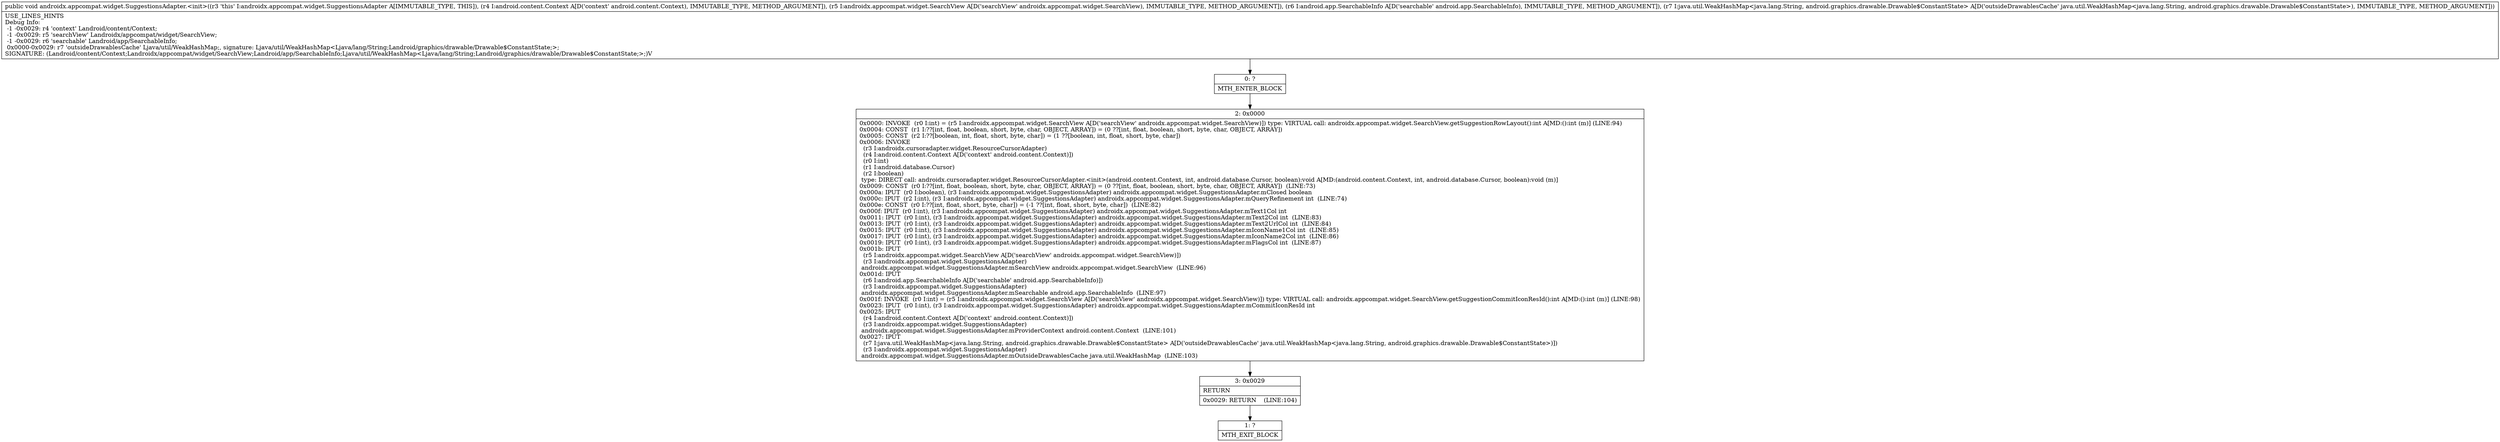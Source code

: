 digraph "CFG forandroidx.appcompat.widget.SuggestionsAdapter.\<init\>(Landroid\/content\/Context;Landroidx\/appcompat\/widget\/SearchView;Landroid\/app\/SearchableInfo;Ljava\/util\/WeakHashMap;)V" {
Node_0 [shape=record,label="{0\:\ ?|MTH_ENTER_BLOCK\l}"];
Node_2 [shape=record,label="{2\:\ 0x0000|0x0000: INVOKE  (r0 I:int) = (r5 I:androidx.appcompat.widget.SearchView A[D('searchView' androidx.appcompat.widget.SearchView)]) type: VIRTUAL call: androidx.appcompat.widget.SearchView.getSuggestionRowLayout():int A[MD:():int (m)] (LINE:94)\l0x0004: CONST  (r1 I:??[int, float, boolean, short, byte, char, OBJECT, ARRAY]) = (0 ??[int, float, boolean, short, byte, char, OBJECT, ARRAY]) \l0x0005: CONST  (r2 I:??[boolean, int, float, short, byte, char]) = (1 ??[boolean, int, float, short, byte, char]) \l0x0006: INVOKE  \l  (r3 I:androidx.cursoradapter.widget.ResourceCursorAdapter)\l  (r4 I:android.content.Context A[D('context' android.content.Context)])\l  (r0 I:int)\l  (r1 I:android.database.Cursor)\l  (r2 I:boolean)\l type: DIRECT call: androidx.cursoradapter.widget.ResourceCursorAdapter.\<init\>(android.content.Context, int, android.database.Cursor, boolean):void A[MD:(android.content.Context, int, android.database.Cursor, boolean):void (m)]\l0x0009: CONST  (r0 I:??[int, float, boolean, short, byte, char, OBJECT, ARRAY]) = (0 ??[int, float, boolean, short, byte, char, OBJECT, ARRAY])  (LINE:73)\l0x000a: IPUT  (r0 I:boolean), (r3 I:androidx.appcompat.widget.SuggestionsAdapter) androidx.appcompat.widget.SuggestionsAdapter.mClosed boolean \l0x000c: IPUT  (r2 I:int), (r3 I:androidx.appcompat.widget.SuggestionsAdapter) androidx.appcompat.widget.SuggestionsAdapter.mQueryRefinement int  (LINE:74)\l0x000e: CONST  (r0 I:??[int, float, short, byte, char]) = (\-1 ??[int, float, short, byte, char])  (LINE:82)\l0x000f: IPUT  (r0 I:int), (r3 I:androidx.appcompat.widget.SuggestionsAdapter) androidx.appcompat.widget.SuggestionsAdapter.mText1Col int \l0x0011: IPUT  (r0 I:int), (r3 I:androidx.appcompat.widget.SuggestionsAdapter) androidx.appcompat.widget.SuggestionsAdapter.mText2Col int  (LINE:83)\l0x0013: IPUT  (r0 I:int), (r3 I:androidx.appcompat.widget.SuggestionsAdapter) androidx.appcompat.widget.SuggestionsAdapter.mText2UrlCol int  (LINE:84)\l0x0015: IPUT  (r0 I:int), (r3 I:androidx.appcompat.widget.SuggestionsAdapter) androidx.appcompat.widget.SuggestionsAdapter.mIconName1Col int  (LINE:85)\l0x0017: IPUT  (r0 I:int), (r3 I:androidx.appcompat.widget.SuggestionsAdapter) androidx.appcompat.widget.SuggestionsAdapter.mIconName2Col int  (LINE:86)\l0x0019: IPUT  (r0 I:int), (r3 I:androidx.appcompat.widget.SuggestionsAdapter) androidx.appcompat.widget.SuggestionsAdapter.mFlagsCol int  (LINE:87)\l0x001b: IPUT  \l  (r5 I:androidx.appcompat.widget.SearchView A[D('searchView' androidx.appcompat.widget.SearchView)])\l  (r3 I:androidx.appcompat.widget.SuggestionsAdapter)\l androidx.appcompat.widget.SuggestionsAdapter.mSearchView androidx.appcompat.widget.SearchView  (LINE:96)\l0x001d: IPUT  \l  (r6 I:android.app.SearchableInfo A[D('searchable' android.app.SearchableInfo)])\l  (r3 I:androidx.appcompat.widget.SuggestionsAdapter)\l androidx.appcompat.widget.SuggestionsAdapter.mSearchable android.app.SearchableInfo  (LINE:97)\l0x001f: INVOKE  (r0 I:int) = (r5 I:androidx.appcompat.widget.SearchView A[D('searchView' androidx.appcompat.widget.SearchView)]) type: VIRTUAL call: androidx.appcompat.widget.SearchView.getSuggestionCommitIconResId():int A[MD:():int (m)] (LINE:98)\l0x0023: IPUT  (r0 I:int), (r3 I:androidx.appcompat.widget.SuggestionsAdapter) androidx.appcompat.widget.SuggestionsAdapter.mCommitIconResId int \l0x0025: IPUT  \l  (r4 I:android.content.Context A[D('context' android.content.Context)])\l  (r3 I:androidx.appcompat.widget.SuggestionsAdapter)\l androidx.appcompat.widget.SuggestionsAdapter.mProviderContext android.content.Context  (LINE:101)\l0x0027: IPUT  \l  (r7 I:java.util.WeakHashMap\<java.lang.String, android.graphics.drawable.Drawable$ConstantState\> A[D('outsideDrawablesCache' java.util.WeakHashMap\<java.lang.String, android.graphics.drawable.Drawable$ConstantState\>)])\l  (r3 I:androidx.appcompat.widget.SuggestionsAdapter)\l androidx.appcompat.widget.SuggestionsAdapter.mOutsideDrawablesCache java.util.WeakHashMap  (LINE:103)\l}"];
Node_3 [shape=record,label="{3\:\ 0x0029|RETURN\l|0x0029: RETURN    (LINE:104)\l}"];
Node_1 [shape=record,label="{1\:\ ?|MTH_EXIT_BLOCK\l}"];
MethodNode[shape=record,label="{public void androidx.appcompat.widget.SuggestionsAdapter.\<init\>((r3 'this' I:androidx.appcompat.widget.SuggestionsAdapter A[IMMUTABLE_TYPE, THIS]), (r4 I:android.content.Context A[D('context' android.content.Context), IMMUTABLE_TYPE, METHOD_ARGUMENT]), (r5 I:androidx.appcompat.widget.SearchView A[D('searchView' androidx.appcompat.widget.SearchView), IMMUTABLE_TYPE, METHOD_ARGUMENT]), (r6 I:android.app.SearchableInfo A[D('searchable' android.app.SearchableInfo), IMMUTABLE_TYPE, METHOD_ARGUMENT]), (r7 I:java.util.WeakHashMap\<java.lang.String, android.graphics.drawable.Drawable$ConstantState\> A[D('outsideDrawablesCache' java.util.WeakHashMap\<java.lang.String, android.graphics.drawable.Drawable$ConstantState\>), IMMUTABLE_TYPE, METHOD_ARGUMENT]))  | USE_LINES_HINTS\lDebug Info:\l  \-1 \-0x0029: r4 'context' Landroid\/content\/Context;\l  \-1 \-0x0029: r5 'searchView' Landroidx\/appcompat\/widget\/SearchView;\l  \-1 \-0x0029: r6 'searchable' Landroid\/app\/SearchableInfo;\l  0x0000\-0x0029: r7 'outsideDrawablesCache' Ljava\/util\/WeakHashMap;, signature: Ljava\/util\/WeakHashMap\<Ljava\/lang\/String;Landroid\/graphics\/drawable\/Drawable$ConstantState;\>;\lSIGNATURE: (Landroid\/content\/Context;Landroidx\/appcompat\/widget\/SearchView;Landroid\/app\/SearchableInfo;Ljava\/util\/WeakHashMap\<Ljava\/lang\/String;Landroid\/graphics\/drawable\/Drawable$ConstantState;\>;)V\l}"];
MethodNode -> Node_0;Node_0 -> Node_2;
Node_2 -> Node_3;
Node_3 -> Node_1;
}

